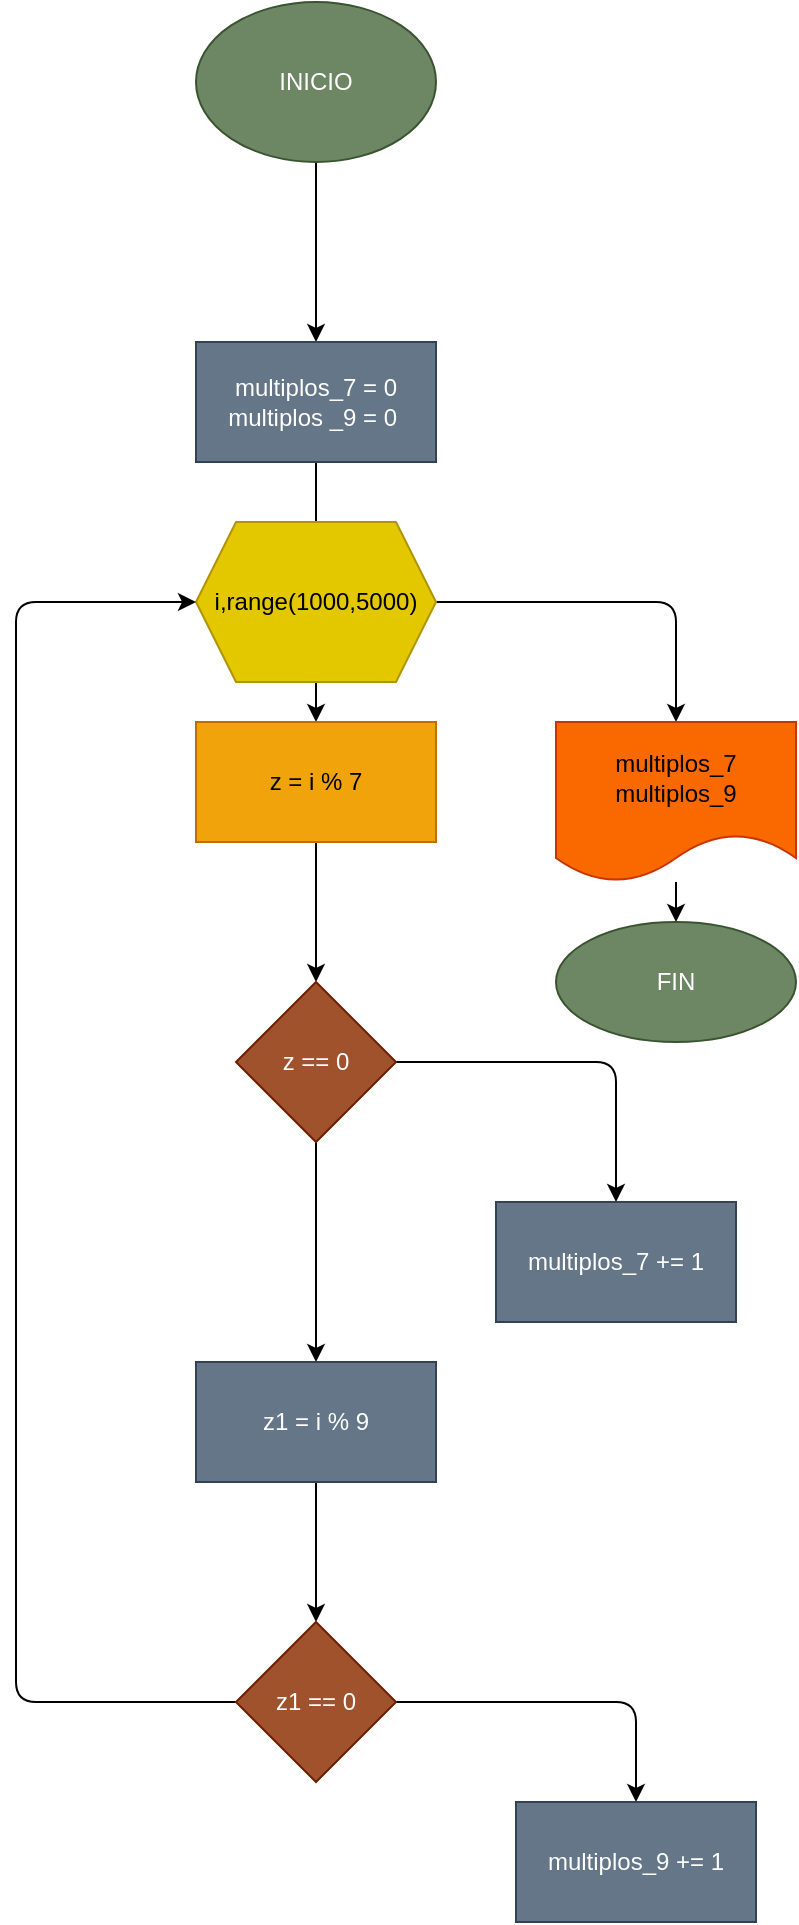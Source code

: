 <mxfile>
    <diagram id="4-1_l2gcK_fyH7GE3o9M" name="Page-1">
        <mxGraphModel dx="907" dy="656" grid="1" gridSize="10" guides="1" tooltips="1" connect="1" arrows="1" fold="1" page="1" pageScale="1" pageWidth="827" pageHeight="1169" math="0" shadow="0">
            <root>
                <mxCell id="0"/>
                <mxCell id="1" parent="0"/>
                <mxCell id="4" value="" style="edgeStyle=none;html=1;" parent="1" source="2" target="3" edge="1">
                    <mxGeometry relative="1" as="geometry"/>
                </mxCell>
                <mxCell id="2" value="INICIO" style="ellipse;whiteSpace=wrap;html=1;fillColor=#6d8764;fontColor=#ffffff;strokeColor=#3A5431;" parent="1" vertex="1">
                    <mxGeometry x="270" y="200" width="120" height="80" as="geometry"/>
                </mxCell>
                <mxCell id="6" value="" style="edgeStyle=none;html=1;" parent="1" source="3" edge="1">
                    <mxGeometry relative="1" as="geometry">
                        <mxPoint x="330" y="505" as="targetPoint"/>
                    </mxGeometry>
                </mxCell>
                <mxCell id="3" value="multiplos_7 = 0&lt;br&gt;multiplos _9 = 0&amp;nbsp;" style="whiteSpace=wrap;html=1;fillColor=#647687;fontColor=#ffffff;strokeColor=#314354;" parent="1" vertex="1">
                    <mxGeometry x="270" y="370" width="120" height="60" as="geometry"/>
                </mxCell>
                <mxCell id="15" value="" style="edgeStyle=none;html=1;" edge="1" parent="1" source="10" target="14">
                    <mxGeometry relative="1" as="geometry"/>
                </mxCell>
                <mxCell id="29" value="" style="edgeStyle=none;html=1;" edge="1" parent="1" source="10" target="28">
                    <mxGeometry relative="1" as="geometry">
                        <Array as="points">
                            <mxPoint x="510" y="500"/>
                        </Array>
                    </mxGeometry>
                </mxCell>
                <mxCell id="10" value="i,range(1000,5000)" style="shape=hexagon;perimeter=hexagonPerimeter2;whiteSpace=wrap;html=1;fixedSize=1;fillColor=#e3c800;fontColor=#000000;strokeColor=#B09500;" parent="1" vertex="1">
                    <mxGeometry x="270" y="460" width="120" height="80" as="geometry"/>
                </mxCell>
                <mxCell id="17" value="" style="edgeStyle=none;html=1;" edge="1" parent="1" source="14" target="16">
                    <mxGeometry relative="1" as="geometry"/>
                </mxCell>
                <mxCell id="14" value="z = i % 7" style="whiteSpace=wrap;html=1;fillColor=#f0a30a;fontColor=#000000;strokeColor=#BD7000;" vertex="1" parent="1">
                    <mxGeometry x="270" y="560" width="120" height="60" as="geometry"/>
                </mxCell>
                <mxCell id="19" value="" style="edgeStyle=none;html=1;" edge="1" parent="1" source="16" target="18">
                    <mxGeometry relative="1" as="geometry">
                        <Array as="points">
                            <mxPoint x="480" y="730"/>
                        </Array>
                    </mxGeometry>
                </mxCell>
                <mxCell id="21" value="" style="edgeStyle=none;html=1;" edge="1" parent="1" source="16" target="20">
                    <mxGeometry relative="1" as="geometry"/>
                </mxCell>
                <mxCell id="16" value="z == 0" style="rhombus;whiteSpace=wrap;html=1;fillColor=#a0522d;fontColor=#ffffff;strokeColor=#6D1F00;" vertex="1" parent="1">
                    <mxGeometry x="290" y="690" width="80" height="80" as="geometry"/>
                </mxCell>
                <mxCell id="18" value="multiplos_7 += 1" style="whiteSpace=wrap;html=1;fillColor=#647687;fontColor=#ffffff;strokeColor=#314354;" vertex="1" parent="1">
                    <mxGeometry x="420" y="800" width="120" height="60" as="geometry"/>
                </mxCell>
                <mxCell id="23" value="" style="edgeStyle=none;html=1;" edge="1" parent="1" source="20" target="22">
                    <mxGeometry relative="1" as="geometry"/>
                </mxCell>
                <mxCell id="20" value="z1 = i % 9" style="whiteSpace=wrap;html=1;fillColor=#647687;fontColor=#ffffff;strokeColor=#314354;" vertex="1" parent="1">
                    <mxGeometry x="270" y="880" width="120" height="60" as="geometry"/>
                </mxCell>
                <mxCell id="25" value="" style="edgeStyle=none;html=1;" edge="1" parent="1" source="22" target="24">
                    <mxGeometry relative="1" as="geometry">
                        <Array as="points">
                            <mxPoint x="490" y="1050"/>
                        </Array>
                    </mxGeometry>
                </mxCell>
                <mxCell id="26" style="edgeStyle=none;html=1;" edge="1" parent="1" source="22" target="10">
                    <mxGeometry relative="1" as="geometry">
                        <Array as="points">
                            <mxPoint x="180" y="1050"/>
                            <mxPoint x="180" y="500"/>
                        </Array>
                    </mxGeometry>
                </mxCell>
                <mxCell id="22" value="z1 == 0" style="rhombus;whiteSpace=wrap;html=1;fillColor=#a0522d;fontColor=#ffffff;strokeColor=#6D1F00;" vertex="1" parent="1">
                    <mxGeometry x="290" y="1010" width="80" height="80" as="geometry"/>
                </mxCell>
                <mxCell id="24" value="multiplos_9 += 1" style="whiteSpace=wrap;html=1;fillColor=#647687;fontColor=#ffffff;strokeColor=#314354;" vertex="1" parent="1">
                    <mxGeometry x="430" y="1100" width="120" height="60" as="geometry"/>
                </mxCell>
                <mxCell id="31" value="" style="edgeStyle=none;html=1;" edge="1" parent="1" source="28" target="30">
                    <mxGeometry relative="1" as="geometry"/>
                </mxCell>
                <mxCell id="28" value="multiplos_7&lt;br&gt;multiplos_9" style="shape=document;whiteSpace=wrap;html=1;boundedLbl=1;fillColor=#fa6800;fontColor=#000000;strokeColor=#C73500;" vertex="1" parent="1">
                    <mxGeometry x="450" y="560" width="120" height="80" as="geometry"/>
                </mxCell>
                <mxCell id="30" value="FIN" style="ellipse;whiteSpace=wrap;html=1;fillColor=#6d8764;fontColor=#ffffff;strokeColor=#3A5431;" vertex="1" parent="1">
                    <mxGeometry x="450" y="660" width="120" height="60" as="geometry"/>
                </mxCell>
            </root>
        </mxGraphModel>
    </diagram>
</mxfile>